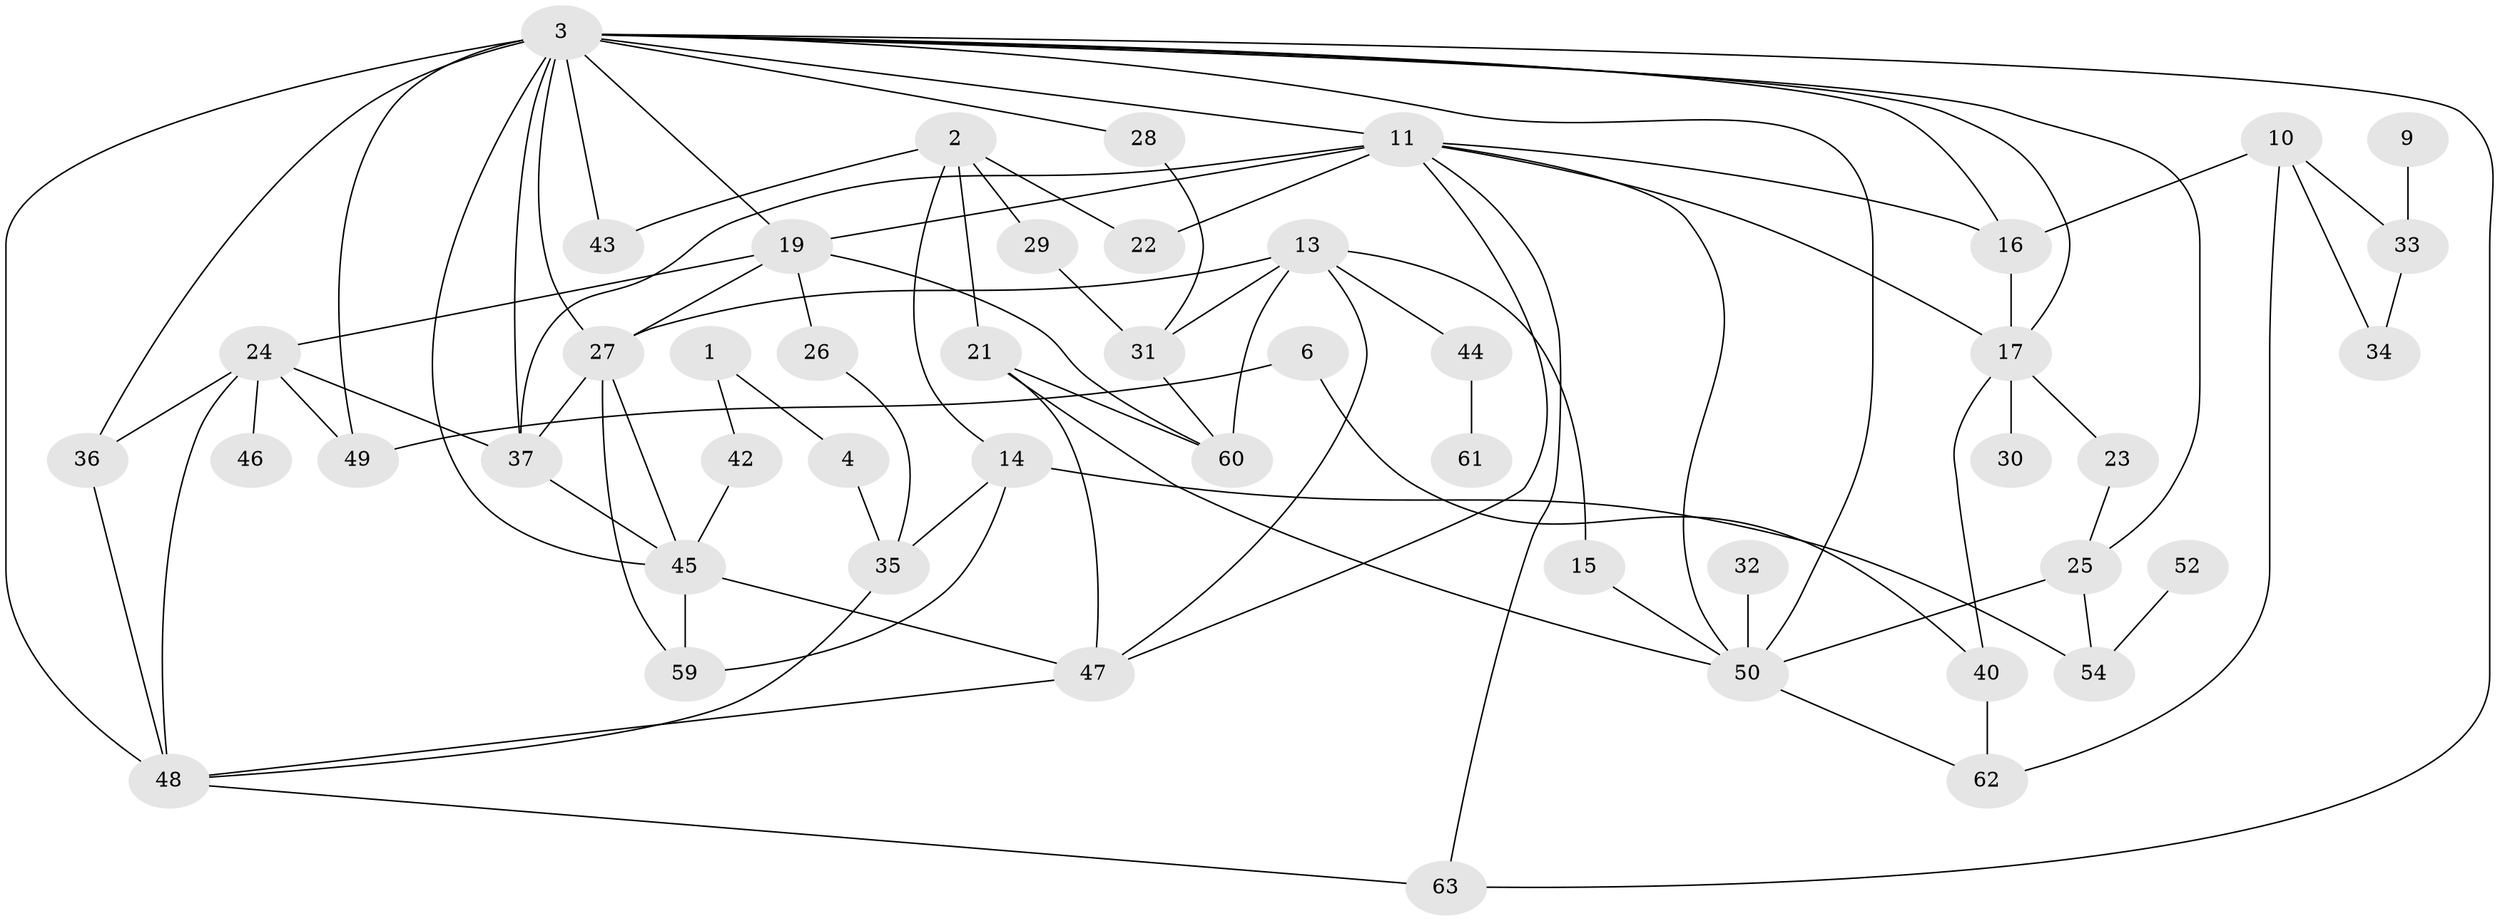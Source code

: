 // original degree distribution, {2: 0.3046875, 3: 0.140625, 0: 0.109375, 1: 0.1953125, 5: 0.078125, 6: 0.0390625, 4: 0.1171875, 8: 0.0078125, 7: 0.0078125}
// Generated by graph-tools (version 1.1) at 2025/33/03/09/25 02:33:28]
// undirected, 48 vertices, 88 edges
graph export_dot {
graph [start="1"]
  node [color=gray90,style=filled];
  1;
  2;
  3;
  4;
  6;
  9;
  10;
  11;
  13;
  14;
  15;
  16;
  17;
  19;
  21;
  22;
  23;
  24;
  25;
  26;
  27;
  28;
  29;
  30;
  31;
  32;
  33;
  34;
  35;
  36;
  37;
  40;
  42;
  43;
  44;
  45;
  46;
  47;
  48;
  49;
  50;
  52;
  54;
  59;
  60;
  61;
  62;
  63;
  1 -- 4 [weight=1.0];
  1 -- 42 [weight=1.0];
  2 -- 14 [weight=1.0];
  2 -- 21 [weight=1.0];
  2 -- 22 [weight=1.0];
  2 -- 29 [weight=1.0];
  2 -- 43 [weight=1.0];
  3 -- 11 [weight=1.0];
  3 -- 16 [weight=1.0];
  3 -- 17 [weight=1.0];
  3 -- 19 [weight=1.0];
  3 -- 25 [weight=1.0];
  3 -- 27 [weight=1.0];
  3 -- 28 [weight=1.0];
  3 -- 36 [weight=3.0];
  3 -- 37 [weight=1.0];
  3 -- 43 [weight=1.0];
  3 -- 45 [weight=1.0];
  3 -- 48 [weight=2.0];
  3 -- 49 [weight=1.0];
  3 -- 50 [weight=1.0];
  3 -- 63 [weight=1.0];
  4 -- 35 [weight=1.0];
  6 -- 40 [weight=1.0];
  6 -- 49 [weight=1.0];
  9 -- 33 [weight=1.0];
  10 -- 16 [weight=1.0];
  10 -- 33 [weight=1.0];
  10 -- 34 [weight=1.0];
  10 -- 62 [weight=2.0];
  11 -- 16 [weight=1.0];
  11 -- 17 [weight=1.0];
  11 -- 19 [weight=1.0];
  11 -- 22 [weight=2.0];
  11 -- 37 [weight=2.0];
  11 -- 47 [weight=1.0];
  11 -- 50 [weight=1.0];
  11 -- 63 [weight=2.0];
  13 -- 15 [weight=1.0];
  13 -- 27 [weight=1.0];
  13 -- 31 [weight=1.0];
  13 -- 44 [weight=1.0];
  13 -- 47 [weight=1.0];
  13 -- 60 [weight=2.0];
  14 -- 35 [weight=1.0];
  14 -- 54 [weight=1.0];
  14 -- 59 [weight=1.0];
  15 -- 50 [weight=1.0];
  16 -- 17 [weight=1.0];
  17 -- 23 [weight=1.0];
  17 -- 30 [weight=1.0];
  17 -- 40 [weight=1.0];
  19 -- 24 [weight=1.0];
  19 -- 26 [weight=1.0];
  19 -- 27 [weight=1.0];
  19 -- 60 [weight=1.0];
  21 -- 47 [weight=1.0];
  21 -- 50 [weight=1.0];
  21 -- 60 [weight=1.0];
  23 -- 25 [weight=1.0];
  24 -- 36 [weight=1.0];
  24 -- 37 [weight=1.0];
  24 -- 46 [weight=1.0];
  24 -- 48 [weight=1.0];
  24 -- 49 [weight=1.0];
  25 -- 50 [weight=1.0];
  25 -- 54 [weight=1.0];
  26 -- 35 [weight=1.0];
  27 -- 37 [weight=1.0];
  27 -- 45 [weight=1.0];
  27 -- 59 [weight=1.0];
  28 -- 31 [weight=1.0];
  29 -- 31 [weight=1.0];
  31 -- 60 [weight=1.0];
  32 -- 50 [weight=1.0];
  33 -- 34 [weight=1.0];
  35 -- 48 [weight=1.0];
  36 -- 48 [weight=1.0];
  37 -- 45 [weight=2.0];
  40 -- 62 [weight=2.0];
  42 -- 45 [weight=1.0];
  44 -- 61 [weight=1.0];
  45 -- 47 [weight=1.0];
  45 -- 59 [weight=1.0];
  47 -- 48 [weight=1.0];
  48 -- 63 [weight=1.0];
  50 -- 62 [weight=1.0];
  52 -- 54 [weight=1.0];
}
